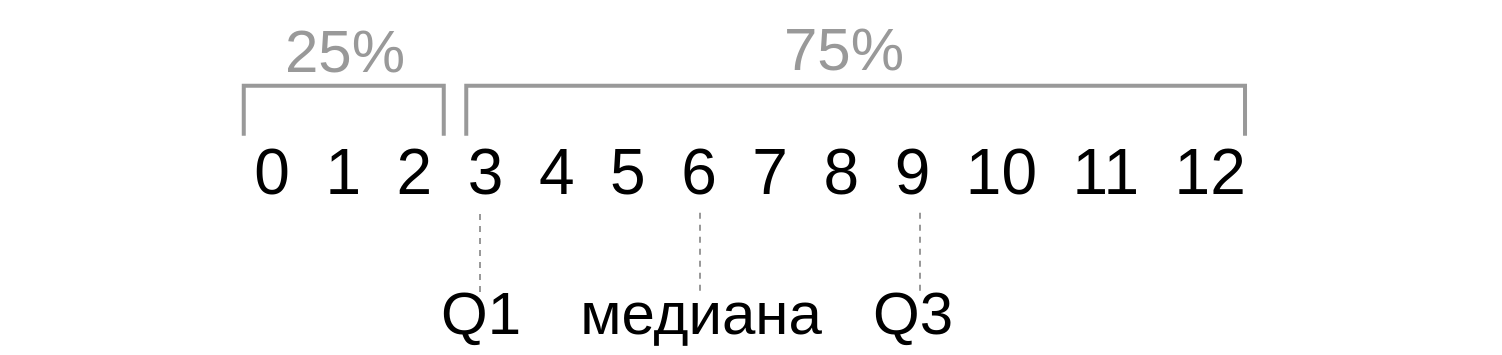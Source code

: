 <mxfile version="13.9.9" type="device"><diagram id="LT8ua06YcN1Bz3OOd-kJ" name="Страница 1"><mxGraphModel dx="768" dy="482" grid="1" gridSize="10" guides="0" tooltips="1" connect="1" arrows="1" fold="1" page="1" pageScale="1" pageWidth="827" pageHeight="1169" math="0" shadow="0"><root><mxCell id="0"/><mxCell id="1" parent="0"/><mxCell id="wCSnYTHdISqvBKYmgs3V-2" value="&lt;font style=&quot;font-size: 32px&quot;&gt;0&amp;nbsp; 1&amp;nbsp; 2&amp;nbsp; 3&amp;nbsp; 4&amp;nbsp; 5&amp;nbsp; 6&amp;nbsp; 7&amp;nbsp; 8&amp;nbsp; 9&amp;nbsp; 10&amp;nbsp; 11&amp;nbsp; 12&lt;/font&gt;" style="text;html=1;strokeColor=none;fillColor=none;align=center;verticalAlign=middle;whiteSpace=wrap;rounded=0;" parent="1" vertex="1"><mxGeometry x="120" y="250" width="750" height="20" as="geometry"/></mxCell><mxCell id="wCSnYTHdISqvBKYmgs3V-3" value="" style="strokeWidth=2;html=1;shape=mxgraph.flowchart.annotation_1;align=left;pointerEvents=1;rotation=90;strokeColor=#999999;" parent="1" vertex="1"><mxGeometry x="279.38" y="179.38" width="25" height="100" as="geometry"/></mxCell><mxCell id="wCSnYTHdISqvBKYmgs3V-4" value="" style="strokeWidth=2;html=1;shape=mxgraph.flowchart.annotation_1;align=left;pointerEvents=1;rotation=90;strokeColor=#999999;" parent="1" vertex="1"><mxGeometry x="535.32" y="34.69" width="25" height="389.38" as="geometry"/></mxCell><mxCell id="wCSnYTHdISqvBKYmgs3V-5" value="&lt;font color=&quot;#999999&quot;&gt;25%&lt;/font&gt;" style="text;html=1;align=center;verticalAlign=middle;resizable=0;points=[];autosize=1;fontSize=30;" parent="1" vertex="1"><mxGeometry x="251.88" y="179.38" width="80" height="40" as="geometry"/></mxCell><mxCell id="wCSnYTHdISqvBKYmgs3V-6" value="&lt;span style=&quot;color: rgb(153 , 153 , 153) ; font-family: &amp;#34;helvetica&amp;#34; ; font-size: 30px ; font-style: normal ; font-weight: 400 ; letter-spacing: normal ; text-align: center ; text-indent: 0px ; text-transform: none ; word-spacing: 0px ; display: inline ; float: none&quot;&gt;75%&lt;/span&gt;" style="text;whiteSpace=wrap;html=1;fontSize=30;labelBackgroundColor=none;" parent="1" vertex="1"><mxGeometry x="510" y="174.38" width="90" height="50" as="geometry"/></mxCell><mxCell id="wCSnYTHdISqvBKYmgs3V-7" value="" style="endArrow=none;dashed=1;html=1;fontSize=30;strokeColor=#999999;" parent="1" edge="1"><mxGeometry width="50" height="50" relative="1" as="geometry"><mxPoint x="360" y="320" as="sourcePoint"/><mxPoint x="360" y="280" as="targetPoint"/></mxGeometry></mxCell><mxCell id="wCSnYTHdISqvBKYmgs3V-10" value="" style="endArrow=none;dashed=1;html=1;fontSize=30;strokeColor=#999999;" parent="1" edge="1"><mxGeometry width="50" height="50" relative="1" as="geometry"><mxPoint x="470" y="319.38" as="sourcePoint"/><mxPoint x="470" y="279.38" as="targetPoint"/></mxGeometry></mxCell><mxCell id="wCSnYTHdISqvBKYmgs3V-11" value="" style="endArrow=none;dashed=1;html=1;fontSize=30;strokeColor=#999999;" parent="1" edge="1"><mxGeometry width="50" height="50" relative="1" as="geometry"><mxPoint x="580" y="319.38" as="sourcePoint"/><mxPoint x="580" y="279.38" as="targetPoint"/></mxGeometry></mxCell><mxCell id="wCSnYTHdISqvBKYmgs3V-12" value="Q1" style="text;html=1;align=center;verticalAlign=middle;resizable=0;points=[];autosize=1;fontSize=30;" parent="1" vertex="1"><mxGeometry x="330" y="310" width="60" height="40" as="geometry"/></mxCell><mxCell id="wCSnYTHdISqvBKYmgs3V-13" value="Q3" style="text;html=1;align=center;verticalAlign=middle;resizable=0;points=[];autosize=1;fontSize=30;" parent="1" vertex="1"><mxGeometry x="545.63" y="310" width="60" height="40" as="geometry"/></mxCell><mxCell id="wCSnYTHdISqvBKYmgs3V-14" value="медиана" style="text;html=1;align=center;verticalAlign=middle;resizable=0;points=[];autosize=1;fontSize=30;" parent="1" vertex="1"><mxGeometry x="400" y="310" width="140" height="40" as="geometry"/></mxCell></root></mxGraphModel></diagram></mxfile>